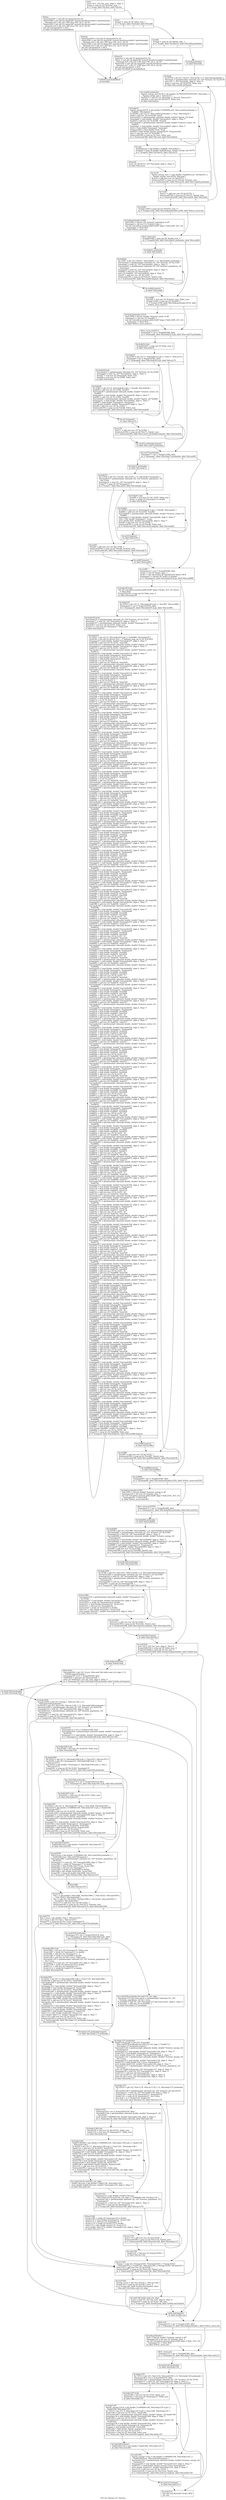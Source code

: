 digraph "CFG for 'kmeans_01' function" {
	label="CFG for 'kmeans_01' function";

	Node0x5580fa3875c0 [shape=record,label="{entry:\l  store i32 0, i32* %it_num, align 4, !tbaa !3\l  %cmp = icmp slt i32 %cluster_num, 1\l  br i1 %cmp, label %if.then, label %if.end\l|{<s0>T|<s1>F}}"];
	Node0x5580fa3875c0:s0 -> Node0x5580fa387f00;
	Node0x5580fa3875c0:s1 -> Node0x5580fa387f50;
	Node0x5580fa387f00 [shape=record,label="{if.then:                                          \l  %putchar2297 = tail call i32 @putchar(i32 10)\l  %puts2298 = tail call i32 @puts(i8* nonnull dereferenceable(1) getelementptr\l... inbounds ([25 x i8], [25 x i8]* @str.109, i32 0, i32 0))\l  %puts2299 = tail call i32 @puts(i8* nonnull dereferenceable(1) getelementptr\l... inbounds ([19 x i8], [19 x i8]* @str.154, i32 0, i32 0))\l  tail call void @exit(i32 1) #15\l  br label %UnifiedUnreachableBlock\l}"];
	Node0x5580fa387f00 -> Node0x5580fa3c8520;
	Node0x5580fa387f50 [shape=record,label="{if.end:                                           \l  %cmp3 = icmp slt i32 %dim_num, 1\l  br i1 %cmp3, label %if.then4, label %if.end8\l|{<s0>T|<s1>F}}"];
	Node0x5580fa387f50:s0 -> Node0x5580fa387fa0;
	Node0x5580fa387f50:s1 -> Node0x5580fa387ff0;
	Node0x5580fa387fa0 [shape=record,label="{if.then4:                                         \l  %putchar2294 = tail call i32 @putchar(i32 10)\l  %puts2295 = tail call i32 @puts(i8* nonnull dereferenceable(1) getelementptr\l... inbounds ([25 x i8], [25 x i8]* @str.109, i32 0, i32 0))\l  %puts2296 = tail call i32 @puts(i8* nonnull dereferenceable(1) getelementptr\l... inbounds ([15 x i8], [15 x i8]* @str.152, i32 0, i32 0))\l  tail call void @exit(i32 1) #15\l  br label %UnifiedUnreachableBlock\l}"];
	Node0x5580fa387fa0 -> Node0x5580fa3c8520;
	Node0x5580fa387ff0 [shape=record,label="{if.end8:                                          \l  %cmp9 = icmp slt i32 %point_num, 1\l  br i1 %cmp9, label %if.then10, label %for.body.preheader\l|{<s0>T|<s1>F}}"];
	Node0x5580fa387ff0:s0 -> Node0x5580fa3c6720;
	Node0x5580fa387ff0:s1 -> Node0x5580fa3c66d0;
	Node0x5580fa3c66d0 [shape=record,label="{for.body.preheader:                               \l  br label %for.body\l}"];
	Node0x5580fa3c66d0 -> Node0x5580fa3c6770;
	Node0x5580fa3c6720 [shape=record,label="{if.then10:                                        \l  %putchar = tail call i32 @putchar(i32 10)\l  %puts = tail call i32 @puts(i8* nonnull dereferenceable(1) getelementptr\l... inbounds ([25 x i8], [25 x i8]* @str.109, i32 0, i32 0))\l  %puts2293 = tail call i32 @puts(i8* nonnull dereferenceable(1) getelementptr\l... inbounds ([17 x i8], [17 x i8]* @str.150, i32 0, i32 0))\l  tail call void @exit(i32 1) #15\l  br label %UnifiedUnreachableBlock\l}"];
	Node0x5580fa3c6720 -> Node0x5580fa3c8520;
	Node0x5580fa3c6770 [shape=record,label="{for.body:                                         \l  %j.02378 = phi i32 [ %inc37, %for.inc36 ], [ 0, %for.body.preheader ]\l  %arrayidx = getelementptr inbounds i32, i32* %cluster, i32 %j.02378\l  store i32 -1, i32* %arrayidx, align 4, !tbaa !3\l  %mul = mul nsw i32 %j.02378, %dim_num\l  br label %for.cond20.preheader\l}"];
	Node0x5580fa3c6770 -> Node0x5580fa3c67c0;
	Node0x5580fa3c67c0 [shape=record,label="{for.cond20.preheader:                             \l  %point_energy_min.02376 = phi double [ 0x7FEFFFFFFFFFFFFF, %for.body ], [\l... %point_energy_min.1, %for.inc33 ]\l  %k.02373 = phi i32 [ 0, %for.body ], [ %inc34, %for.inc33 ]\l  %mul24 = mul nsw i32 %k.02373, %dim_num\l  br label %for.body22\l}"];
	Node0x5580fa3c67c0 -> Node0x5580fa3c6810;
	Node0x5580fa3c6810 [shape=record,label="{for.body22:                                       \l  %point_energy.02370 = phi double [ 0.000000e+00, %for.cond20.preheader ], [\l... %add28, %for.body22 ]\l  %i.02369 = phi i32 [ 0, %for.cond20.preheader ], [ %inc, %for.body22 ]\l  %add = add nsw i32 %i.02369, %mul\l  %arrayidx23 = getelementptr inbounds double, double* %point, i32 %add\l  %manupa0 = load double, double* %arrayidx23, align 4, !tbaa !7\l  %add25 = add nsw i32 %i.02369, %mul24\l  %arrayidx26 = getelementptr inbounds double, double* %cluster_center, i32\l... %add25\l  %manupa1 = load double, double* %arrayidx26, align 4, !tbaa !7\l  %sub = fsub double %manupa0, %manupa1\l  %square2292 = fmul double %sub, %sub\l  %add28 = fadd double %point_energy.02370, %square2292\l  %inc = add nuw nsw i32 %i.02369, 1\l  %exitcond2396 = icmp eq i32 %inc, %dim_num\l  br i1 %exitcond2396, label %for.end, label %for.body22\l|{<s0>T|<s1>F}}"];
	Node0x5580fa3c6810:s0 -> Node0x5580fa3c6860;
	Node0x5580fa3c6810:s1 -> Node0x5580fa3c6810;
	Node0x5580fa3c6860 [shape=record,label="{for.end:                                          \l  %add28.lcssa = phi double [ %add28, %for.body22 ]\l  %cmp29 = fcmp olt double %add28.lcssa, %point_energy_min.02376\l  br i1 %cmp29, label %if.then30, label %for.inc33\l|{<s0>T|<s1>F}}"];
	Node0x5580fa3c6860:s0 -> Node0x5580fa3c68b0;
	Node0x5580fa3c6860:s1 -> Node0x5580fa3c6900;
	Node0x5580fa3c68b0 [shape=record,label="{if.then30:                                        \l  store i32 %k.02373, i32* %arrayidx, align 4, !tbaa !3\l  br label %for.inc33\l}"];
	Node0x5580fa3c68b0 -> Node0x5580fa3c6900;
	Node0x5580fa3c6900 [shape=record,label="{for.inc33:                                        \l  %point_energy_min.1 = phi double [ %add28.lcssa, %if.then30 ], [\l... %point_energy_min.02376, %for.end ]\l  %inc34 = add nuw nsw i32 %k.02373, 1\l  %exitcond2397 = icmp eq i32 %inc34, %cluster_num\l  br i1 %exitcond2397, label %for.inc36, label %for.cond20.preheader\l|{<s0>T|<s1>F}}"];
	Node0x5580fa3c6900:s0 -> Node0x5580fa3c6950;
	Node0x5580fa3c6900:s1 -> Node0x5580fa3c67c0;
	Node0x5580fa3c6950 [shape=record,label="{for.inc36:                                        \l  %inc37 = add nuw nsw i32 %j.02378, 1\l  %exitcond2398 = icmp eq i32 %inc37, %point_num\l  br i1 %exitcond2398, label %for.end38, label %for.body\l|{<s0>T|<s1>F}}"];
	Node0x5580fa3c6950:s0 -> Node0x5580fa3c69a0;
	Node0x5580fa3c6950:s1 -> Node0x5580fa3c6770;
	Node0x5580fa3c69a0 [shape=record,label="{for.end38:                                        \l  %cmp4.i2304 = icmp sgt i32 %cluster_num, 0\l  br i1 %cmp4.i2304, label %for.body.preheader.i2306, label %i4vec_zeros.exit\l|{<s0>T|<s1>F}}"];
	Node0x5580fa3c69a0:s0 -> Node0x5580fa3c69f0;
	Node0x5580fa3c69a0:s1 -> Node0x5580fa3c6a40;
	Node0x5580fa3c69f0 [shape=record,label="{for.body.preheader.i2306:                         \l  %a6.i2305 = bitcast i32* %cluster_population to i8*\l  %manupa2 = shl nuw i32 %cluster_num, 2\l  tail call void @llvm.memset.p0i8.i32(i8* align 4 %a6.i2305, i8 0, i32\l... %manupa2, i1 false) #16\l  br label %i4vec_zeros.exit\l}"];
	Node0x5580fa3c69f0 -> Node0x5580fa3c6a40;
	Node0x5580fa3c6a40 [shape=record,label="{i4vec_zeros.exit:                                 \l  %cmp402366 = icmp sgt i32 %point_num, 0\l  br i1 %cmp402366, label %for.body41.preheader, label %for.end48\l|{<s0>T|<s1>F}}"];
	Node0x5580fa3c6a40:s0 -> Node0x5580fa3c6a90;
	Node0x5580fa3c6a40:s1 -> Node0x5580fa3c6b80;
	Node0x5580fa3c6a90 [shape=record,label="{for.body41.preheader:                             \l  br label %for.body41\l}"];
	Node0x5580fa3c6a90 -> Node0x5580fa3c6ae0;
	Node0x5580fa3c6ae0 [shape=record,label="{for.body41:                                       \l  %j.12367 = phi i32 [ %inc47, %for.body41 ], [ 0, %for.body41.preheader ]\l  %arrayidx42 = getelementptr inbounds i32, i32* %cluster, i32 %j.12367\l  %manupa3 = load i32, i32* %arrayidx42, align 4, !tbaa !3\l  %arrayidx43 = getelementptr inbounds i32, i32* %cluster_population, i32\l... %manupa3\l  %manupa4 = load i32, i32* %arrayidx43, align 4, !tbaa !3\l  %add44 = add nsw i32 %manupa4, 1\l  store i32 %add44, i32* %arrayidx43, align 4, !tbaa !3\l  %inc47 = add nuw nsw i32 %j.12367, 1\l  %exitcond2395 = icmp eq i32 %inc47, %point_num\l  br i1 %exitcond2395, label %for.end48.loopexit, label %for.body41\l|{<s0>T|<s1>F}}"];
	Node0x5580fa3c6ae0:s0 -> Node0x5580fa3c6b30;
	Node0x5580fa3c6ae0:s1 -> Node0x5580fa3c6ae0;
	Node0x5580fa3c6b30 [shape=record,label="{for.end48.loopexit:                               \l  br label %for.end48\l}"];
	Node0x5580fa3c6b30 -> Node0x5580fa3c6b80;
	Node0x5580fa3c6b80 [shape=record,label="{for.end48:                                        \l  %mul49 = mul nsw i32 %cluster_num, %dim_num\l  %cmp4.i2308 = icmp sgt i32 %mul49, 0\l  br i1 %cmp4.i2308, label %for.body.preheader.i2310, label\l... %r8vec_zeros.exit2311\l|{<s0>T|<s1>F}}"];
	Node0x5580fa3c6b80:s0 -> Node0x5580fa3c6bd0;
	Node0x5580fa3c6b80:s1 -> Node0x5580fa3c6c20;
	Node0x5580fa3c6bd0 [shape=record,label="{for.body.preheader.i2310:                         \l  %a6.i2309 = bitcast double* %cluster_center to i8*\l  %manupa5 = shl nuw i32 %mul49, 3\l  tail call void @llvm.memset.p0i8.i32(i8* align 4 %a6.i2309, i8 0, i32\l... %manupa5, i1 false) #16\l  br label %r8vec_zeros.exit2311\l}"];
	Node0x5580fa3c6bd0 -> Node0x5580fa3c6c20;
	Node0x5580fa3c6c20 [shape=record,label="{r8vec_zeros.exit2311:                             \l  %manupa6 = xor i1 %cmp402366, false\l  br i1 %manupa6, label %for.body52.lr.ph, label %for.cond73.preheader\l|{<s0>T|<s1>F}}"];
	Node0x5580fa3c6c20:s0 -> Node0x5580fa3c6c70;
	Node0x5580fa3c6c20:s1 -> Node0x5580fa3c6d10;
	Node0x5580fa3c6c70 [shape=record,label="{for.body52.lr.ph:                                 \l  %cmp552361 = icmp sgt i32 %dim_num, 0\l  br label %for.body52\l}"];
	Node0x5580fa3c6c70 -> Node0x5580fa3c6db0;
	Node0x5580fa3c6cc0 [shape=record,label="{for.cond73.preheader.loopexit:                    \l  br label %for.cond73.preheader\l}"];
	Node0x5580fa3c6cc0 -> Node0x5580fa3c6d10;
	Node0x5580fa3c6d10 [shape=record,label="{for.cond73.preheader:                             \l  %manupa7 = xor i1 %cmp4.i2304, false\l  br i1 %manupa7, label %for.body75.preheader, label %for.end95\l|{<s0>T|<s1>F}}"];
	Node0x5580fa3c6d10:s0 -> Node0x5580fa3c6d60;
	Node0x5580fa3c6d10:s1 -> Node0x5580fa3c7120;
	Node0x5580fa3c6d60 [shape=record,label="{for.body75.preheader:                             \l  br label %for.body75\l}"];
	Node0x5580fa3c6d60 -> Node0x5580fa3c6f40;
	Node0x5580fa3c6db0 [shape=record,label="{for.body52:                                       \l  %j.22364 = phi i32 [ 0, %for.body52.lr.ph ], [ %inc71, %for.inc70 ]\l  %manupa8 = xor i1 %cmp552361, false\l  br i1 %manupa8, label %for.body56.lr.ph, label %for.inc70\l|{<s0>T|<s1>F}}"];
	Node0x5580fa3c6db0:s0 -> Node0x5580fa3c6e00;
	Node0x5580fa3c6db0:s1 -> Node0x5580fa3c6ef0;
	Node0x5580fa3c6e00 [shape=record,label="{for.body56.lr.ph:                                 \l  %arrayidx53 = getelementptr inbounds i32, i32* %cluster, i32 %j.22364\l  %manupa9 = load i32, i32* %arrayidx53, align 4, !tbaa !3\l  %mul57 = mul nsw i32 %manupa9, %dim_num\l  %mul60 = mul nsw i32 %j.22364, %dim_num\l  br label %for.body56\l}"];
	Node0x5580fa3c6e00 -> Node0x5580fa3c6e50;
	Node0x5580fa3c6e50 [shape=record,label="{for.body56:                                       \l  %i.12362 = phi i32 [ 0, %for.body56.lr.ph ], [ %inc68, %for.body56 ]\l  %add58 = add nsw i32 %i.12362, %mul57\l  %arrayidx59 = getelementptr inbounds double, double* %cluster_center, i32\l... %add58\l  %manupa10 = load double, double* %arrayidx59, align 4, !tbaa !7\l  %add61 = add nsw i32 %i.12362, %mul60\l  %arrayidx62 = getelementptr inbounds double, double* %point, i32 %add61\l  %manupa11 = load double, double* %arrayidx62, align 4, !tbaa !7\l  %add63 = fadd double %manupa10, %manupa11\l  store double %add63, double* %arrayidx59, align 4, !tbaa !7\l  %inc68 = add nuw nsw i32 %i.12362, 1\l  %exitcond2393 = icmp eq i32 %inc68, %dim_num\l  br i1 %exitcond2393, label %for.inc70.loopexit, label %for.body56\l|{<s0>T|<s1>F}}"];
	Node0x5580fa3c6e50:s0 -> Node0x5580fa3c6ea0;
	Node0x5580fa3c6e50:s1 -> Node0x5580fa3c6e50;
	Node0x5580fa3c6ea0 [shape=record,label="{for.inc70.loopexit:                               \l  br label %for.inc70\l}"];
	Node0x5580fa3c6ea0 -> Node0x5580fa3c6ef0;
	Node0x5580fa3c6ef0 [shape=record,label="{for.inc70:                                        \l  %inc71 = add nuw nsw i32 %j.22364, 1\l  %exitcond2394 = icmp eq i32 %inc71, %point_num\l  br i1 %exitcond2394, label %for.cond73.preheader.loopexit, label %for.body52\l|{<s0>T|<s1>F}}"];
	Node0x5580fa3c6ef0:s0 -> Node0x5580fa3c6cc0;
	Node0x5580fa3c6ef0:s1 -> Node0x5580fa3c6db0;
	Node0x5580fa3c6f40 [shape=record,label="{for.body75:                                       \l  %k.12358 = phi i32 [ %inc94, %for.inc93 ], [ 0, %for.body75.preheader ]\l  %arrayidx76 = getelementptr inbounds i32, i32* %cluster_population, i32\l... %k.12358\l  %manupa12 = load i32, i32* %arrayidx76, align 4, !tbaa !3\l  %cmp77 = icmp slt i32 %manupa12, 1\l  br i1 %cmp77, label %for.inc93, label %for.body81.lr.ph\l|{<s0>T|<s1>F}}"];
	Node0x5580fa3c6f40:s0 -> Node0x5580fa3c7080;
	Node0x5580fa3c6f40:s1 -> Node0x5580fa3c6f90;
	Node0x5580fa3c6f90 [shape=record,label="{for.body81.lr.ph:                                 \l  %mul82 = mul nsw i32 %k.12358, %dim_num\l  %conv = sitofp i32 %manupa12 to double\l  br label %for.body81\l}"];
	Node0x5580fa3c6f90 -> Node0x5580fa3c6fe0;
	Node0x5580fa3c6fe0 [shape=record,label="{for.body81:                                       \l  %i.22356 = phi i32 [ 0, %for.body81.lr.ph ], [ %inc90, %for.body81 ]\l  %add83 = add nsw i32 %i.22356, %mul82\l  %arrayidx84 = getelementptr inbounds double, double* %cluster_center, i32\l... %add83\l  %manupa13 = load double, double* %arrayidx84, align 4, !tbaa !7\l  %div = fdiv double %manupa13, %conv\l  store double %div, double* %arrayidx84, align 4, !tbaa !7\l  %inc90 = add nuw nsw i32 %i.22356, 1\l  %exitcond2391 = icmp eq i32 %inc90, %dim_num\l  br i1 %exitcond2391, label %for.inc93.loopexit, label %for.body81\l|{<s0>T|<s1>F}}"];
	Node0x5580fa3c6fe0:s0 -> Node0x5580fa3c7030;
	Node0x5580fa3c6fe0:s1 -> Node0x5580fa3c6fe0;
	Node0x5580fa3c7030 [shape=record,label="{for.inc93.loopexit:                               \l  br label %for.inc93\l}"];
	Node0x5580fa3c7030 -> Node0x5580fa3c7080;
	Node0x5580fa3c7080 [shape=record,label="{for.inc93:                                        \l  %inc94 = add nuw nsw i32 %k.12358, 1\l  %exitcond2392 = icmp eq i32 %inc94, %cluster_num\l  br i1 %exitcond2392, label %for.end95.loopexit, label %for.body75\l|{<s0>T|<s1>F}}"];
	Node0x5580fa3c7080:s0 -> Node0x5580fa3c70d0;
	Node0x5580fa3c7080:s1 -> Node0x5580fa3c6f40;
	Node0x5580fa3c70d0 [shape=record,label="{for.end95.loopexit:                               \l  br label %for.end95\l}"];
	Node0x5580fa3c70d0 -> Node0x5580fa3c7120;
	Node0x5580fa3c7120 [shape=record,label="{for.end95:                                        \l  %manupa14 = xor i1 %cmp402366, false\l  %mul.i = shl i32 %point_num, 3\l  %call.i = tail call noalias i8* @malloc(i32 %mul.i) #16\l  %manupa15 = bitcast i8* %call.i to double*\l  br i1 %manupa14, label %for.body100.lr.ph, label %for.end988\l|{<s0>T|<s1>F}}"];
	Node0x5580fa3c7120:s0 -> Node0x5580fa3c7170;
	Node0x5580fa3c7120:s1 -> Node0x5580fa3c73a0;
	Node0x5580fa3c7170 [shape=record,label="{for.body100.lr.ph:                                \l  tail call void @llvm.memset.p0i8.i32(i8* align 4 %call.i, i8 0, i32 %mul.i,\l... i1 false) #16\l  %cmp1032350 = icmp sgt i32 %dim_num, 0\l  br label %for.body100\l}"];
	Node0x5580fa3c7170 -> Node0x5580fa3c71c0;
	Node0x5580fa3c71c0 [shape=record,label="{for.body100:                                      \l  %j.32353 = phi i32 [ 0, %for.body100.lr.ph ], [ %inc987, %for.inc986 ]\l  %manupa16 = xor i1 %cmp1032350, false\l  br i1 %manupa16, label %for.body105.lr.ph, label %for.inc986\l|{<s0>T|<s1>F}}"];
	Node0x5580fa3c71c0:s0 -> Node0x5580fa3c7210;
	Node0x5580fa3c71c0:s1 -> Node0x5580fa3c7300;
	Node0x5580fa3c7210 [shape=record,label="{for.body105.lr.ph:                                \l  %arrayidx101 = getelementptr inbounds i32, i32* %cluster, i32 %j.32353\l  %manupa17 = load i32, i32* %arrayidx101, align 4, !tbaa !3\l  %arrayidx107 = getelementptr inbounds double, double* %manupa15, i32 %j.32353\l  %mul108 = mul nsw i32 %j.32353, %dim_num\l  %mul111 = mul nsw i32 %manupa17, %dim_num\l  br label %for.body105\l}"];
	Node0x5580fa3c7210 -> Node0x5580fa3c7260;
	Node0x5580fa3c7260 [shape=record,label="{for.body105:                                      \l  %i.32351 = phi i32 [ 0, %for.body105.lr.ph ], [ %add984, %for.body105 ]\l  %call106 = tail call i32 bitcast (i32 (...)* @please_map_me to i32 ()*)() #16\l  %manupa18 = load double, double* %arrayidx107, align 4, !tbaa !7\l  %add109 = add nsw i32 %i.32351, %mul108\l  %arrayidx110 = getelementptr inbounds double, double* %point, i32 %add109\l  %manupa19 = load double, double* %arrayidx110, align 4, !tbaa !7\l  %add112 = add nsw i32 %i.32351, %mul111\l  %arrayidx113 = getelementptr inbounds double, double* %cluster_center, i32\l... %add112\l  %manupa20 = load double, double* %arrayidx113, align 4, !tbaa !7\l  %sub114 = fsub double %manupa19, %manupa20\l  %mul122 = fmul double %sub114, %sub114\l  %add123 = fadd double %manupa18, %mul122\l  %add126 = or i32 %i.32351, 1\l  %add128 = add nsw i32 %add126, %mul108\l  %arrayidx129 = getelementptr inbounds double, double* %point, i32 %add128\l  %manupa21 = load double, double* %arrayidx129, align 4, !tbaa !7\l  %add132 = add nsw i32 %add126, %mul111\l  %arrayidx133 = getelementptr inbounds double, double* %cluster_center, i32\l... %add132\l  %manupa22 = load double, double* %arrayidx133, align 4, !tbaa !7\l  %sub134 = fsub double %manupa21, %manupa22\l  %mul144 = fmul double %sub134, %sub134\l  %add145 = fadd double %add123, %mul144\l  %add148 = or i32 %i.32351, 2\l  %add150 = add nsw i32 %add148, %mul108\l  %arrayidx151 = getelementptr inbounds double, double* %point, i32 %add150\l  %manupa23 = load double, double* %arrayidx151, align 4, !tbaa !7\l  %add154 = add nsw i32 %add148, %mul111\l  %arrayidx155 = getelementptr inbounds double, double* %cluster_center, i32\l... %add154\l  %manupa24 = load double, double* %arrayidx155, align 4, !tbaa !7\l  %sub156 = fsub double %manupa23, %manupa24\l  %mul166 = fmul double %sub156, %sub156\l  %add167 = fadd double %add145, %mul166\l  %add170 = or i32 %i.32351, 3\l  %add172 = add nsw i32 %add170, %mul108\l  %arrayidx173 = getelementptr inbounds double, double* %point, i32 %add172\l  %manupa25 = load double, double* %arrayidx173, align 4, !tbaa !7\l  %add176 = add nsw i32 %add170, %mul111\l  %arrayidx177 = getelementptr inbounds double, double* %cluster_center, i32\l... %add176\l  %manupa26 = load double, double* %arrayidx177, align 4, !tbaa !7\l  %sub178 = fsub double %manupa25, %manupa26\l  %mul188 = fmul double %sub178, %sub178\l  %add189 = fadd double %add167, %mul188\l  %add192 = or i32 %i.32351, 4\l  %add194 = add nsw i32 %add192, %mul108\l  %arrayidx195 = getelementptr inbounds double, double* %point, i32 %add194\l  %manupa27 = load double, double* %arrayidx195, align 4, !tbaa !7\l  %add198 = add nsw i32 %add192, %mul111\l  %arrayidx199 = getelementptr inbounds double, double* %cluster_center, i32\l... %add198\l  %manupa28 = load double, double* %arrayidx199, align 4, !tbaa !7\l  %sub200 = fsub double %manupa27, %manupa28\l  %mul210 = fmul double %sub200, %sub200\l  %add211 = fadd double %add189, %mul210\l  %add214 = or i32 %i.32351, 5\l  %add216 = add nsw i32 %add214, %mul108\l  %arrayidx217 = getelementptr inbounds double, double* %point, i32 %add216\l  %manupa29 = load double, double* %arrayidx217, align 4, !tbaa !7\l  %add220 = add nsw i32 %add214, %mul111\l  %arrayidx221 = getelementptr inbounds double, double* %cluster_center, i32\l... %add220\l  %manupa30 = load double, double* %arrayidx221, align 4, !tbaa !7\l  %sub222 = fsub double %manupa29, %manupa30\l  %mul232 = fmul double %sub222, %sub222\l  %add233 = fadd double %add211, %mul232\l  %add236 = or i32 %i.32351, 6\l  %add238 = add nsw i32 %add236, %mul108\l  %arrayidx239 = getelementptr inbounds double, double* %point, i32 %add238\l  %manupa31 = load double, double* %arrayidx239, align 4, !tbaa !7\l  %add242 = add nsw i32 %add236, %mul111\l  %arrayidx243 = getelementptr inbounds double, double* %cluster_center, i32\l... %add242\l  %manupa32 = load double, double* %arrayidx243, align 4, !tbaa !7\l  %sub244 = fsub double %manupa31, %manupa32\l  %mul254 = fmul double %sub244, %sub244\l  %add255 = fadd double %add233, %mul254\l  %add258 = or i32 %i.32351, 7\l  %add260 = add nsw i32 %add258, %mul108\l  %arrayidx261 = getelementptr inbounds double, double* %point, i32 %add260\l  %manupa33 = load double, double* %arrayidx261, align 4, !tbaa !7\l  %add264 = add nsw i32 %add258, %mul111\l  %arrayidx265 = getelementptr inbounds double, double* %cluster_center, i32\l... %add264\l  %manupa34 = load double, double* %arrayidx265, align 4, !tbaa !7\l  %sub266 = fsub double %manupa33, %manupa34\l  %mul276 = fmul double %sub266, %sub266\l  %add277 = fadd double %add255, %mul276\l  %add280 = add nuw nsw i32 %i.32351, 8\l  %add282 = add nsw i32 %add280, %mul108\l  %arrayidx283 = getelementptr inbounds double, double* %point, i32 %add282\l  %manupa35 = load double, double* %arrayidx283, align 4, !tbaa !7\l  %add286 = add nsw i32 %add280, %mul111\l  %arrayidx287 = getelementptr inbounds double, double* %cluster_center, i32\l... %add286\l  %manupa36 = load double, double* %arrayidx287, align 4, !tbaa !7\l  %sub288 = fsub double %manupa35, %manupa36\l  %mul298 = fmul double %sub288, %sub288\l  %add299 = fadd double %add277, %mul298\l  %add302 = add nuw nsw i32 %i.32351, 9\l  %add304 = add nsw i32 %add302, %mul108\l  %arrayidx305 = getelementptr inbounds double, double* %point, i32 %add304\l  %manupa37 = load double, double* %arrayidx305, align 4, !tbaa !7\l  %add308 = add nsw i32 %add302, %mul111\l  %arrayidx309 = getelementptr inbounds double, double* %cluster_center, i32\l... %add308\l  %manupa38 = load double, double* %arrayidx309, align 4, !tbaa !7\l  %sub310 = fsub double %manupa37, %manupa38\l  %mul320 = fmul double %sub310, %sub310\l  %add321 = fadd double %add299, %mul320\l  %add324 = add nuw nsw i32 %i.32351, 10\l  %add326 = add nsw i32 %add324, %mul108\l  %arrayidx327 = getelementptr inbounds double, double* %point, i32 %add326\l  %manupa39 = load double, double* %arrayidx327, align 4, !tbaa !7\l  %add330 = add nsw i32 %add324, %mul111\l  %arrayidx331 = getelementptr inbounds double, double* %cluster_center, i32\l... %add330\l  %manupa40 = load double, double* %arrayidx331, align 4, !tbaa !7\l  %sub332 = fsub double %manupa39, %manupa40\l  %mul342 = fmul double %sub332, %sub332\l  %add343 = fadd double %add321, %mul342\l  %add346 = add nuw nsw i32 %i.32351, 11\l  %add348 = add nsw i32 %add346, %mul108\l  %arrayidx349 = getelementptr inbounds double, double* %point, i32 %add348\l  %manupa41 = load double, double* %arrayidx349, align 4, !tbaa !7\l  %add352 = add nsw i32 %add346, %mul111\l  %arrayidx353 = getelementptr inbounds double, double* %cluster_center, i32\l... %add352\l  %manupa42 = load double, double* %arrayidx353, align 4, !tbaa !7\l  %sub354 = fsub double %manupa41, %manupa42\l  %mul364 = fmul double %sub354, %sub354\l  %add365 = fadd double %add343, %mul364\l  %add368 = add nuw nsw i32 %i.32351, 12\l  %add370 = add nsw i32 %add368, %mul108\l  %arrayidx371 = getelementptr inbounds double, double* %point, i32 %add370\l  %manupa43 = load double, double* %arrayidx371, align 4, !tbaa !7\l  %add374 = add nsw i32 %add368, %mul111\l  %arrayidx375 = getelementptr inbounds double, double* %cluster_center, i32\l... %add374\l  %manupa44 = load double, double* %arrayidx375, align 4, !tbaa !7\l  %sub376 = fsub double %manupa43, %manupa44\l  %mul386 = fmul double %sub376, %sub376\l  %add387 = fadd double %add365, %mul386\l  %add390 = add nuw nsw i32 %i.32351, 13\l  %add392 = add nsw i32 %add390, %mul108\l  %arrayidx393 = getelementptr inbounds double, double* %point, i32 %add392\l  %manupa45 = load double, double* %arrayidx393, align 4, !tbaa !7\l  %add396 = add nsw i32 %add390, %mul111\l  %arrayidx397 = getelementptr inbounds double, double* %cluster_center, i32\l... %add396\l  %manupa46 = load double, double* %arrayidx397, align 4, !tbaa !7\l  %sub398 = fsub double %manupa45, %manupa46\l  %mul408 = fmul double %sub398, %sub398\l  %add409 = fadd double %add387, %mul408\l  %add412 = add nuw nsw i32 %i.32351, 14\l  %add414 = add nsw i32 %add412, %mul108\l  %arrayidx415 = getelementptr inbounds double, double* %point, i32 %add414\l  %manupa47 = load double, double* %arrayidx415, align 4, !tbaa !7\l  %add418 = add nsw i32 %add412, %mul111\l  %arrayidx419 = getelementptr inbounds double, double* %cluster_center, i32\l... %add418\l  %manupa48 = load double, double* %arrayidx419, align 4, !tbaa !7\l  %sub420 = fsub double %manupa47, %manupa48\l  %mul430 = fmul double %sub420, %sub420\l  %add431 = fadd double %add409, %mul430\l  %add434 = add nuw nsw i32 %i.32351, 15\l  %add436 = add nsw i32 %add434, %mul108\l  %arrayidx437 = getelementptr inbounds double, double* %point, i32 %add436\l  %manupa49 = load double, double* %arrayidx437, align 4, !tbaa !7\l  %add440 = add nsw i32 %add434, %mul111\l  %arrayidx441 = getelementptr inbounds double, double* %cluster_center, i32\l... %add440\l  %manupa50 = load double, double* %arrayidx441, align 4, !tbaa !7\l  %sub442 = fsub double %manupa49, %manupa50\l  %mul452 = fmul double %sub442, %sub442\l  %add453 = fadd double %add431, %mul452\l  %add456 = add nuw nsw i32 %i.32351, 16\l  %add458 = add nsw i32 %add456, %mul108\l  %arrayidx459 = getelementptr inbounds double, double* %point, i32 %add458\l  %manupa51 = load double, double* %arrayidx459, align 4, !tbaa !7\l  %add462 = add nsw i32 %add456, %mul111\l  %arrayidx463 = getelementptr inbounds double, double* %cluster_center, i32\l... %add462\l  %manupa52 = load double, double* %arrayidx463, align 4, !tbaa !7\l  %sub464 = fsub double %manupa51, %manupa52\l  %mul474 = fmul double %sub464, %sub464\l  %add475 = fadd double %add453, %mul474\l  %add478 = add nuw nsw i32 %i.32351, 17\l  %add480 = add nsw i32 %add478, %mul108\l  %arrayidx481 = getelementptr inbounds double, double* %point, i32 %add480\l  %manupa53 = load double, double* %arrayidx481, align 4, !tbaa !7\l  %add484 = add nsw i32 %add478, %mul111\l  %arrayidx485 = getelementptr inbounds double, double* %cluster_center, i32\l... %add484\l  %manupa54 = load double, double* %arrayidx485, align 4, !tbaa !7\l  %sub486 = fsub double %manupa53, %manupa54\l  %mul496 = fmul double %sub486, %sub486\l  %add497 = fadd double %add475, %mul496\l  %add500 = add nuw nsw i32 %i.32351, 18\l  %add502 = add nsw i32 %add500, %mul108\l  %arrayidx503 = getelementptr inbounds double, double* %point, i32 %add502\l  %manupa55 = load double, double* %arrayidx503, align 4, !tbaa !7\l  %add506 = add nsw i32 %add500, %mul111\l  %arrayidx507 = getelementptr inbounds double, double* %cluster_center, i32\l... %add506\l  %manupa56 = load double, double* %arrayidx507, align 4, !tbaa !7\l  %sub508 = fsub double %manupa55, %manupa56\l  %mul518 = fmul double %sub508, %sub508\l  %add519 = fadd double %add497, %mul518\l  %add522 = add nuw nsw i32 %i.32351, 19\l  %add524 = add nsw i32 %add522, %mul108\l  %arrayidx525 = getelementptr inbounds double, double* %point, i32 %add524\l  %manupa57 = load double, double* %arrayidx525, align 4, !tbaa !7\l  %add528 = add nsw i32 %add522, %mul111\l  %arrayidx529 = getelementptr inbounds double, double* %cluster_center, i32\l... %add528\l  %manupa58 = load double, double* %arrayidx529, align 4, !tbaa !7\l  %sub530 = fsub double %manupa57, %manupa58\l  %mul540 = fmul double %sub530, %sub530\l  %add541 = fadd double %add519, %mul540\l  %add544 = add nuw nsw i32 %i.32351, 20\l  %add546 = add nsw i32 %add544, %mul108\l  %arrayidx547 = getelementptr inbounds double, double* %point, i32 %add546\l  %manupa59 = load double, double* %arrayidx547, align 4, !tbaa !7\l  %add550 = add nsw i32 %add544, %mul111\l  %arrayidx551 = getelementptr inbounds double, double* %cluster_center, i32\l... %add550\l  %manupa60 = load double, double* %arrayidx551, align 4, !tbaa !7\l  %sub552 = fsub double %manupa59, %manupa60\l  %mul562 = fmul double %sub552, %sub552\l  %add563 = fadd double %add541, %mul562\l  %add566 = add nuw nsw i32 %i.32351, 21\l  %add568 = add nsw i32 %add566, %mul108\l  %arrayidx569 = getelementptr inbounds double, double* %point, i32 %add568\l  %manupa61 = load double, double* %arrayidx569, align 4, !tbaa !7\l  %add572 = add nsw i32 %add566, %mul111\l  %arrayidx573 = getelementptr inbounds double, double* %cluster_center, i32\l... %add572\l  %manupa62 = load double, double* %arrayidx573, align 4, !tbaa !7\l  %sub574 = fsub double %manupa61, %manupa62\l  %mul584 = fmul double %sub574, %sub574\l  %add585 = fadd double %add563, %mul584\l  %add588 = add nuw nsw i32 %i.32351, 22\l  %add590 = add nsw i32 %add588, %mul108\l  %arrayidx591 = getelementptr inbounds double, double* %point, i32 %add590\l  %manupa63 = load double, double* %arrayidx591, align 4, !tbaa !7\l  %add594 = add nsw i32 %add588, %mul111\l  %arrayidx595 = getelementptr inbounds double, double* %cluster_center, i32\l... %add594\l  %manupa64 = load double, double* %arrayidx595, align 4, !tbaa !7\l  %sub596 = fsub double %manupa63, %manupa64\l  %mul606 = fmul double %sub596, %sub596\l  %add607 = fadd double %add585, %mul606\l  %add610 = add nuw nsw i32 %i.32351, 23\l  %add612 = add nsw i32 %add610, %mul108\l  %arrayidx613 = getelementptr inbounds double, double* %point, i32 %add612\l  %manupa65 = load double, double* %arrayidx613, align 4, !tbaa !7\l  %add616 = add nsw i32 %add610, %mul111\l  %arrayidx617 = getelementptr inbounds double, double* %cluster_center, i32\l... %add616\l  %manupa66 = load double, double* %arrayidx617, align 4, !tbaa !7\l  %sub618 = fsub double %manupa65, %manupa66\l  %mul628 = fmul double %sub618, %sub618\l  %add629 = fadd double %add607, %mul628\l  %add632 = add nuw nsw i32 %i.32351, 24\l  %add634 = add nsw i32 %add632, %mul108\l  %arrayidx635 = getelementptr inbounds double, double* %point, i32 %add634\l  %manupa67 = load double, double* %arrayidx635, align 4, !tbaa !7\l  %add638 = add nsw i32 %add632, %mul111\l  %arrayidx639 = getelementptr inbounds double, double* %cluster_center, i32\l... %add638\l  %manupa68 = load double, double* %arrayidx639, align 4, !tbaa !7\l  %sub640 = fsub double %manupa67, %manupa68\l  %mul650 = fmul double %sub640, %sub640\l  %add651 = fadd double %add629, %mul650\l  %add654 = add nuw nsw i32 %i.32351, 25\l  %add656 = add nsw i32 %add654, %mul108\l  %arrayidx657 = getelementptr inbounds double, double* %point, i32 %add656\l  %manupa69 = load double, double* %arrayidx657, align 4, !tbaa !7\l  %add660 = add nsw i32 %add654, %mul111\l  %arrayidx661 = getelementptr inbounds double, double* %cluster_center, i32\l... %add660\l  %manupa70 = load double, double* %arrayidx661, align 4, !tbaa !7\l  %sub662 = fsub double %manupa69, %manupa70\l  %mul672 = fmul double %sub662, %sub662\l  %add673 = fadd double %add651, %mul672\l  %add676 = add nuw nsw i32 %i.32351, 26\l  %add678 = add nsw i32 %add676, %mul108\l  %arrayidx679 = getelementptr inbounds double, double* %point, i32 %add678\l  %manupa71 = load double, double* %arrayidx679, align 4, !tbaa !7\l  %add682 = add nsw i32 %add676, %mul111\l  %arrayidx683 = getelementptr inbounds double, double* %cluster_center, i32\l... %add682\l  %manupa72 = load double, double* %arrayidx683, align 4, !tbaa !7\l  %sub684 = fsub double %manupa71, %manupa72\l  %mul694 = fmul double %sub684, %sub684\l  %add695 = fadd double %add673, %mul694\l  %add698 = add nuw nsw i32 %i.32351, 27\l  %add700 = add nsw i32 %add698, %mul108\l  %arrayidx701 = getelementptr inbounds double, double* %point, i32 %add700\l  %manupa73 = load double, double* %arrayidx701, align 4, !tbaa !7\l  %add704 = add nsw i32 %add698, %mul111\l  %arrayidx705 = getelementptr inbounds double, double* %cluster_center, i32\l... %add704\l  %manupa74 = load double, double* %arrayidx705, align 4, !tbaa !7\l  %sub706 = fsub double %manupa73, %manupa74\l  %mul716 = fmul double %sub706, %sub706\l  %add717 = fadd double %add695, %mul716\l  %add720 = add nuw nsw i32 %i.32351, 28\l  %add722 = add nsw i32 %add720, %mul108\l  %arrayidx723 = getelementptr inbounds double, double* %point, i32 %add722\l  %manupa75 = load double, double* %arrayidx723, align 4, !tbaa !7\l  %add726 = add nsw i32 %add720, %mul111\l  %arrayidx727 = getelementptr inbounds double, double* %cluster_center, i32\l... %add726\l  %manupa76 = load double, double* %arrayidx727, align 4, !tbaa !7\l  %sub728 = fsub double %manupa75, %manupa76\l  %mul738 = fmul double %sub728, %sub728\l  %add739 = fadd double %add717, %mul738\l  %add742 = add nuw nsw i32 %i.32351, 29\l  %add744 = add nsw i32 %add742, %mul108\l  %arrayidx745 = getelementptr inbounds double, double* %point, i32 %add744\l  %manupa77 = load double, double* %arrayidx745, align 4, !tbaa !7\l  %add748 = add nsw i32 %add742, %mul111\l  %arrayidx749 = getelementptr inbounds double, double* %cluster_center, i32\l... %add748\l  %manupa78 = load double, double* %arrayidx749, align 4, !tbaa !7\l  %sub750 = fsub double %manupa77, %manupa78\l  %mul760 = fmul double %sub750, %sub750\l  %add761 = fadd double %add739, %mul760\l  %add764 = add nuw nsw i32 %i.32351, 30\l  %add766 = add nsw i32 %add764, %mul108\l  %arrayidx767 = getelementptr inbounds double, double* %point, i32 %add766\l  %manupa79 = load double, double* %arrayidx767, align 4, !tbaa !7\l  %add770 = add nsw i32 %add764, %mul111\l  %arrayidx771 = getelementptr inbounds double, double* %cluster_center, i32\l... %add770\l  %manupa80 = load double, double* %arrayidx771, align 4, !tbaa !7\l  %sub772 = fsub double %manupa79, %manupa80\l  %mul782 = fmul double %sub772, %sub772\l  %add783 = fadd double %add761, %mul782\l  %add786 = add nuw nsw i32 %i.32351, 31\l  %add788 = add nsw i32 %add786, %mul108\l  %arrayidx789 = getelementptr inbounds double, double* %point, i32 %add788\l  %manupa81 = load double, double* %arrayidx789, align 4, !tbaa !7\l  %add792 = add nsw i32 %add786, %mul111\l  %arrayidx793 = getelementptr inbounds double, double* %cluster_center, i32\l... %add792\l  %manupa82 = load double, double* %arrayidx793, align 4, !tbaa !7\l  %sub794 = fsub double %manupa81, %manupa82\l  %mul804 = fmul double %sub794, %sub794\l  %add805 = fadd double %add783, %mul804\l  %add808 = add nuw nsw i32 %i.32351, 32\l  %add810 = add nsw i32 %add808, %mul108\l  %arrayidx811 = getelementptr inbounds double, double* %point, i32 %add810\l  %manupa83 = load double, double* %arrayidx811, align 4, !tbaa !7\l  %add814 = add nsw i32 %add808, %mul111\l  %arrayidx815 = getelementptr inbounds double, double* %cluster_center, i32\l... %add814\l  %manupa84 = load double, double* %arrayidx815, align 4, !tbaa !7\l  %sub816 = fsub double %manupa83, %manupa84\l  %mul826 = fmul double %sub816, %sub816\l  %add827 = fadd double %add805, %mul826\l  %add830 = add nuw nsw i32 %i.32351, 33\l  %add832 = add nsw i32 %add830, %mul108\l  %arrayidx833 = getelementptr inbounds double, double* %point, i32 %add832\l  %manupa85 = load double, double* %arrayidx833, align 4, !tbaa !7\l  %add836 = add nsw i32 %add830, %mul111\l  %arrayidx837 = getelementptr inbounds double, double* %cluster_center, i32\l... %add836\l  %manupa86 = load double, double* %arrayidx837, align 4, !tbaa !7\l  %sub838 = fsub double %manupa85, %manupa86\l  %mul848 = fmul double %sub838, %sub838\l  %add849 = fadd double %add827, %mul848\l  %add852 = add nuw nsw i32 %i.32351, 34\l  %add854 = add nsw i32 %add852, %mul108\l  %arrayidx855 = getelementptr inbounds double, double* %point, i32 %add854\l  %manupa87 = load double, double* %arrayidx855, align 4, !tbaa !7\l  %add858 = add nsw i32 %add852, %mul111\l  %arrayidx859 = getelementptr inbounds double, double* %cluster_center, i32\l... %add858\l  %manupa88 = load double, double* %arrayidx859, align 4, !tbaa !7\l  %sub860 = fsub double %manupa87, %manupa88\l  %mul870 = fmul double %sub860, %sub860\l  %add871 = fadd double %add849, %mul870\l  %add874 = add nuw nsw i32 %i.32351, 35\l  %add876 = add nsw i32 %add874, %mul108\l  %arrayidx877 = getelementptr inbounds double, double* %point, i32 %add876\l  %manupa89 = load double, double* %arrayidx877, align 4, !tbaa !7\l  %add880 = add nsw i32 %add874, %mul111\l  %arrayidx881 = getelementptr inbounds double, double* %cluster_center, i32\l... %add880\l  %manupa90 = load double, double* %arrayidx881, align 4, !tbaa !7\l  %sub882 = fsub double %manupa89, %manupa90\l  %mul892 = fmul double %sub882, %sub882\l  %add893 = fadd double %add871, %mul892\l  %add896 = add nuw nsw i32 %i.32351, 36\l  %add898 = add nsw i32 %add896, %mul108\l  %arrayidx899 = getelementptr inbounds double, double* %point, i32 %add898\l  %manupa91 = load double, double* %arrayidx899, align 4, !tbaa !7\l  %add902 = add nsw i32 %add896, %mul111\l  %arrayidx903 = getelementptr inbounds double, double* %cluster_center, i32\l... %add902\l  %manupa92 = load double, double* %arrayidx903, align 4, !tbaa !7\l  %sub904 = fsub double %manupa91, %manupa92\l  %mul914 = fmul double %sub904, %sub904\l  %add915 = fadd double %add893, %mul914\l  %add918 = add nuw nsw i32 %i.32351, 37\l  %add920 = add nsw i32 %add918, %mul108\l  %arrayidx921 = getelementptr inbounds double, double* %point, i32 %add920\l  %manupa93 = load double, double* %arrayidx921, align 4, !tbaa !7\l  %add924 = add nsw i32 %add918, %mul111\l  %arrayidx925 = getelementptr inbounds double, double* %cluster_center, i32\l... %add924\l  %manupa94 = load double, double* %arrayidx925, align 4, !tbaa !7\l  %sub926 = fsub double %manupa93, %manupa94\l  %mul936 = fmul double %sub926, %sub926\l  %add937 = fadd double %add915, %mul936\l  %add940 = add nuw nsw i32 %i.32351, 38\l  %add942 = add nsw i32 %add940, %mul108\l  %arrayidx943 = getelementptr inbounds double, double* %point, i32 %add942\l  %manupa95 = load double, double* %arrayidx943, align 4, !tbaa !7\l  %add946 = add nsw i32 %add940, %mul111\l  %arrayidx947 = getelementptr inbounds double, double* %cluster_center, i32\l... %add946\l  %manupa96 = load double, double* %arrayidx947, align 4, !tbaa !7\l  %sub948 = fsub double %manupa95, %manupa96\l  %mul958 = fmul double %sub948, %sub948\l  %add959 = fadd double %add937, %mul958\l  %add962 = add nuw nsw i32 %i.32351, 39\l  %add964 = add nsw i32 %add962, %mul108\l  %arrayidx965 = getelementptr inbounds double, double* %point, i32 %add964\l  %manupa97 = load double, double* %arrayidx965, align 4, !tbaa !7\l  %add968 = add nsw i32 %add962, %mul111\l  %arrayidx969 = getelementptr inbounds double, double* %cluster_center, i32\l... %add968\l  %manupa98 = load double, double* %arrayidx969, align 4, !tbaa !7\l  %sub970 = fsub double %manupa97, %manupa98\l  %mul980 = fmul double %sub970, %sub970\l  %add981 = fadd double %add959, %mul980\l  store double %add981, double* %arrayidx107, align 4, !tbaa !7\l  %add984 = add nuw nsw i32 %i.32351, 40\l  %cmp103 = icmp slt i32 %add984, %dim_num\l  br i1 %cmp103, label %for.body105, label %for.inc986.loopexit\l|{<s0>T|<s1>F}}"];
	Node0x5580fa3c7260:s0 -> Node0x5580fa3c7260;
	Node0x5580fa3c7260:s1 -> Node0x5580fa3c72b0;
	Node0x5580fa3c72b0 [shape=record,label="{for.inc986.loopexit:                              \l  br label %for.inc986\l}"];
	Node0x5580fa3c72b0 -> Node0x5580fa3c7300;
	Node0x5580fa3c7300 [shape=record,label="{for.inc986:                                       \l  %inc987 = add nuw nsw i32 %j.32353, 1\l  %exitcond2390 = icmp eq i32 %inc987, %point_num\l  br i1 %exitcond2390, label %for.end988.loopexit, label %for.body100\l|{<s0>T|<s1>F}}"];
	Node0x5580fa3c7300:s0 -> Node0x5580fa3c7350;
	Node0x5580fa3c7300:s1 -> Node0x5580fa3c71c0;
	Node0x5580fa3c7350 [shape=record,label="{for.end988.loopexit:                              \l  br label %for.end988\l}"];
	Node0x5580fa3c7350 -> Node0x5580fa3c73a0;
	Node0x5580fa3c73a0 [shape=record,label="{for.end988:                                       \l  %manupa99 = xor i1 %cmp4.i2304, false\l  br i1 %manupa99, label %for.body.preheader.i2302, label %r8vec_zeros.exit2303\l|{<s0>T|<s1>F}}"];
	Node0x5580fa3c73a0:s0 -> Node0x5580fa3c73f0;
	Node0x5580fa3c73a0:s1 -> Node0x5580fa3c7440;
	Node0x5580fa3c73f0 [shape=record,label="{for.body.preheader.i2302:                         \l  %a6.i2301 = bitcast double* %cluster_energy to i8*\l  %manupa100 = shl nuw i32 %cluster_num, 3\l  tail call void @llvm.memset.p0i8.i32(i8* align 4 %a6.i2301, i8 0, i32\l... %manupa100, i1 false) #16\l  br label %r8vec_zeros.exit2303\l}"];
	Node0x5580fa3c73f0 -> Node0x5580fa3c7440;
	Node0x5580fa3c7440 [shape=record,label="{r8vec_zeros.exit2303:                             \l  %manupa101 = xor i1 %cmp402366, false\l  br i1 %manupa101, label %for.body992.preheader, label %for.end1022\l|{<s0>T|<s1>F}}"];
	Node0x5580fa3c7440:s0 -> Node0x5580fa3c7490;
	Node0x5580fa3c7440:s1 -> Node0x5580fa3c76c0;
	Node0x5580fa3c7490 [shape=record,label="{for.body992.preheader:                            \l  br label %for.body992\l}"];
	Node0x5580fa3c7490 -> Node0x5580fa3c74e0;
	Node0x5580fa3c74e0 [shape=record,label="{for.body992:                                      \l  %j.42349 = phi i32 [ %inc999, %for.body992 ], [ 0, %for.body992.preheader ]\l  %arrayidx993 = getelementptr inbounds i32, i32* %cluster, i32 %j.42349\l  %manupa102 = load i32, i32* %arrayidx993, align 4, !tbaa !3\l  %arrayidx994 = getelementptr inbounds double, double* %cluster_energy, i32\l... %manupa102\l  %manupa103 = load double, double* %arrayidx994, align 4, !tbaa !7\l  %arrayidx995 = getelementptr inbounds double, double* %manupa15, i32 %j.42349\l  %manupa104 = load double, double* %arrayidx995, align 4, !tbaa !7\l  %add996 = fadd double %manupa103, %manupa104\l  store double %add996, double* %arrayidx994, align 4, !tbaa !7\l  %inc999 = add nuw nsw i32 %j.42349, 1\l  %exitcond2389 = icmp eq i32 %inc999, %point_num\l  br i1 %exitcond2389, label %for.body1004.preheader, label %for.body992\l|{<s0>T|<s1>F}}"];
	Node0x5580fa3c74e0:s0 -> Node0x5580fa3c7530;
	Node0x5580fa3c74e0:s1 -> Node0x5580fa3c74e0;
	Node0x5580fa3c7530 [shape=record,label="{for.body1004.preheader:                           \l  br label %for.body1004\l}"];
	Node0x5580fa3c7530 -> Node0x5580fa3c7580;
	Node0x5580fa3c7580 [shape=record,label="{for.body1004:                                     \l  %j.52346 = phi i32 [ %inc1021, %for.inc1020 ], [ 0, %for.body1004.preheader ]\l  %arrayidx1005 = getelementptr inbounds i32, i32* %cluster, i32 %j.52346\l  %manupa105 = load i32, i32* %arrayidx1005, align 4, !tbaa !3\l  %arrayidx1006 = getelementptr inbounds i32, i32* %cluster_population, i32\l... %manupa105\l  %manupa106 = load i32, i32* %arrayidx1006, align 4, !tbaa !3\l  %cmp1007 = icmp sgt i32 %manupa106, 1\l  br i1 %cmp1007, label %if.then1009, label %for.inc1020\l|{<s0>T|<s1>F}}"];
	Node0x5580fa3c7580:s0 -> Node0x5580fa3c75d0;
	Node0x5580fa3c7580:s1 -> Node0x5580fa3c7620;
	Node0x5580fa3c75d0 [shape=record,label="{if.then1009:                                      \l  %arrayidx1010 = getelementptr inbounds double, double* %manupa15, i32\l... %j.52346\l  %manupa107 = load double, double* %arrayidx1010, align 4, !tbaa !7\l  %conv1012 = sitofp i32 %manupa106 to double\l  %mul1013 = fmul double %manupa107, %conv1012\l  %sub1015 = add nsw i32 %manupa106, -1\l  %conv1016 = sitofp i32 %sub1015 to double\l  %div1017 = fdiv double %mul1013, %conv1016\l  store double %div1017, double* %arrayidx1010, align 4, !tbaa !7\l  br label %for.inc1020\l}"];
	Node0x5580fa3c75d0 -> Node0x5580fa3c7620;
	Node0x5580fa3c7620 [shape=record,label="{for.inc1020:                                      \l  %inc1021 = add nuw nsw i32 %j.52346, 1\l  %exitcond2388 = icmp eq i32 %inc1021, %point_num\l  br i1 %exitcond2388, label %for.end1022.loopexit, label %for.body1004\l|{<s0>T|<s1>F}}"];
	Node0x5580fa3c7620:s0 -> Node0x5580fa3c7670;
	Node0x5580fa3c7620:s1 -> Node0x5580fa3c7580;
	Node0x5580fa3c7670 [shape=record,label="{for.end1022.loopexit:                             \l  br label %for.end1022\l}"];
	Node0x5580fa3c7670 -> Node0x5580fa3c76c0;
	Node0x5580fa3c76c0 [shape=record,label="{for.end1022:                                      \l  store i32 0, i32* %it_num, align 4, !tbaa !3\l  %cmp10452318 = icmp sgt i32 %dim_num, 0\l  %cmp10232408 = icmp sgt i32 %it_max, 0\l  br i1 %cmp10232408, label %while.body.preheader, label %while.end\l|{<s0>T|<s1>F}}"];
	Node0x5580fa3c76c0:s0 -> Node0x5580fa3c7710;
	Node0x5580fa3c76c0:s1 -> Node0x5580fa3c81b0;
	Node0x5580fa3c7710 [shape=record,label="{while.body.preheader:                             \l  br label %while.body\l}"];
	Node0x5580fa3c7710 -> Node0x5580fa3c7760;
	Node0x5580fa3c7760 [shape=record,label="{while.body:                                       \l  %manupa108 = phi i32 [ %.pre, %for.end1184.while.cond_crit_edge ], [ 0,\l... %while.body.preheader ]\l  %manupa109 = xor i1 %cmp402366, false\l  %add1025 = add nsw i32 %manupa108, 1\l  store i32 %add1025, i32* %it_num, align 4, !tbaa !3\l  br i1 %manupa109, label %for.body1029.preheader, label %while.end.loopexit\l|{<s0>T|<s1>F}}"];
	Node0x5580fa3c7760:s0 -> Node0x5580fa3c77b0;
	Node0x5580fa3c7760:s1 -> Node0x5580fa3c8160;
	Node0x5580fa3c77b0 [shape=record,label="{for.body1029.preheader:                           \l  br label %for.body1029\l}"];
	Node0x5580fa3c77b0 -> Node0x5580fa3c7800;
	Node0x5580fa3c7800 [shape=record,label="{for.body1029:                                     \l  %swap.02343 = phi i32 [ %swap.1, %for.inc1182 ], [ 0,\l... %for.body1029.preheader ]\l  %j.62339 = phi i32 [ %inc1183, %for.inc1182 ], [ 0, %for.body1029.preheader ]\l  %arrayidx1030 = getelementptr inbounds i32, i32* %cluster, i32 %j.62339\l  %manupa110 = load i32, i32* %arrayidx1030, align 4, !tbaa !3\l  %arrayidx1031 = getelementptr inbounds i32, i32* %cluster_population, i32\l... %manupa110\l  %manupa111 = load i32, i32* %arrayidx1031, align 4, !tbaa !3\l  %cmp1032 = icmp slt i32 %manupa111, 2\l  br i1 %cmp1032, label %for.inc1182, label %if.end1035\l|{<s0>T|<s1>F}}"];
	Node0x5580fa3c7800:s0 -> Node0x5580fa3c8070;
	Node0x5580fa3c7800:s1 -> Node0x5580fa3c7850;
	Node0x5580fa3c7850 [shape=record,label="{if.end1035:                                       \l  %manupa112 = xor i1 %cmp4.i2304, false\l  %arrayidx1036 = getelementptr inbounds double, double* %manupa15, i32\l... %j.62339\l  %manupa113 = load double, double* %arrayidx1036, align 4, !tbaa !7\l  br i1 %manupa112, label %for.body1040.lr.ph, label %for.inc1182\l|{<s0>T|<s1>F}}"];
	Node0x5580fa3c7850:s0 -> Node0x5580fa3c78a0;
	Node0x5580fa3c7850:s1 -> Node0x5580fa3c8070;
	Node0x5580fa3c78a0 [shape=record,label="{for.body1040.lr.ph:                               \l  %mul1048 = mul nsw i32 %j.62339, %dim_num\l  br label %for.body1040\l}"];
	Node0x5580fa3c78a0 -> Node0x5580fa3c78f0;
	Node0x5580fa3c78f0 [shape=record,label="{for.body1040:                                     \l  %k.22325 = phi i32 [ 0, %for.body1040.lr.ph ], [ %inc1073, %for.inc1072 ]\l  %ir.02324 = phi i32 [ %manupa110, %for.body1040.lr.ph ], [ %ir.1,\l... %for.inc1072 ]\l  %dc.02323 = phi double [ %manupa113, %for.body1040.lr.ph ], [ %dc.1,\l... %for.inc1072 ]\l  %cmp1041 = icmp eq i32 %k.22325, %manupa110\l  br i1 %cmp1041, label %for.inc1072, label %for.cond1044.preheader\l|{<s0>T|<s1>F}}"];
	Node0x5580fa3c78f0:s0 -> Node0x5580fa3c7b20;
	Node0x5580fa3c78f0:s1 -> Node0x5580fa3c7940;
	Node0x5580fa3c7940 [shape=record,label="{for.cond1044.preheader:                           \l  %manupa114 = xor i1 %cmp10452318, false\l  br i1 %manupa114, label %for.body1047.lr.ph, label %for.end1059\l|{<s0>T|<s1>F}}"];
	Node0x5580fa3c7940:s0 -> Node0x5580fa3c7990;
	Node0x5580fa3c7940:s1 -> Node0x5580fa3c7a80;
	Node0x5580fa3c7990 [shape=record,label="{for.body1047.lr.ph:                               \l  %mul1051 = mul nsw i32 %k.22325, %dim_num\l  br label %for.body1047\l}"];
	Node0x5580fa3c7990 -> Node0x5580fa3c79e0;
	Node0x5580fa3c79e0 [shape=record,label="{for.body1047:                                     \l  %i.42320 = phi i32 [ 0, %for.body1047.lr.ph ], [ %inc1058, %for.body1047 ]\l  %de.02319 = phi double [ 0.000000e+00, %for.body1047.lr.ph ], [ %add1056,\l... %for.body1047 ]\l  %add1049 = add nsw i32 %i.42320, %mul1048\l  %arrayidx1050 = getelementptr inbounds double, double* %point, i32 %add1049\l  %manupa115 = load double, double* %arrayidx1050, align 4, !tbaa !7\l  %add1052 = add nsw i32 %i.42320, %mul1051\l  %arrayidx1053 = getelementptr inbounds double, double* %cluster_center, i32\l... %add1052\l  %manupa116 = load double, double* %arrayidx1053, align 4, !tbaa !7\l  %sub1054 = fsub double %manupa115, %manupa116\l  %square2291 = fmul double %sub1054, %sub1054\l  %add1056 = fadd double %de.02319, %square2291\l  %inc1058 = add nuw nsw i32 %i.42320, 1\l  %exitcond2382 = icmp eq i32 %inc1058, %dim_num\l  br i1 %exitcond2382, label %for.end1059.loopexit, label %for.body1047\l|{<s0>T|<s1>F}}"];
	Node0x5580fa3c79e0:s0 -> Node0x5580fa3c7a30;
	Node0x5580fa3c79e0:s1 -> Node0x5580fa3c79e0;
	Node0x5580fa3c7a30 [shape=record,label="{for.end1059.loopexit:                             \l  %add1056.lcssa = phi double [ %add1056, %for.body1047 ]\l  br label %for.end1059\l}"];
	Node0x5580fa3c7a30 -> Node0x5580fa3c7a80;
	Node0x5580fa3c7a80 [shape=record,label="{for.end1059:                                      \l  %de.0.lcssa = phi double [ 0.000000e+00, %for.cond1044.preheader ], [\l... %add1056.lcssa, %for.end1059.loopexit ]\l  %arrayidx1060 = getelementptr inbounds i32, i32* %cluster_population, i32\l... %k.22325\l  %manupa117 = load i32, i32* %arrayidx1060, align 4, !tbaa !3\l  %conv1061 = sitofp i32 %manupa117 to double\l  %mul1062 = fmul double %de.0.lcssa, %conv1061\l  %add1064 = add nsw i32 %manupa117, 1\l  %conv1065 = sitofp i32 %add1064 to double\l  %div1066 = fdiv double %mul1062, %conv1065\l  %cmp1067 = fcmp olt double %div1066, %dc.02323\l  br i1 %cmp1067, label %if.then1069, label %for.inc1072\l|{<s0>T|<s1>F}}"];
	Node0x5580fa3c7a80:s0 -> Node0x5580fa3c7ad0;
	Node0x5580fa3c7a80:s1 -> Node0x5580fa3c7b20;
	Node0x5580fa3c7ad0 [shape=record,label="{if.then1069:                                      \l  br label %for.inc1072\l}"];
	Node0x5580fa3c7ad0 -> Node0x5580fa3c7b20;
	Node0x5580fa3c7b20 [shape=record,label="{for.inc1072:                                      \l  %dc.1 = phi double [ %div1066, %if.then1069 ], [ %dc.02323, %for.end1059 ],\l... [ %dc.02323, %for.body1040 ]\l  %ir.1 = phi i32 [ %k.22325, %if.then1069 ], [ %ir.02324, %for.end1059 ], [\l... %ir.02324, %for.body1040 ]\l  %inc1073 = add nuw nsw i32 %k.22325, 1\l  %exitcond2383 = icmp eq i32 %inc1073, %cluster_num\l  br i1 %exitcond2383, label %for.end1074, label %for.body1040\l|{<s0>T|<s1>F}}"];
	Node0x5580fa3c7b20:s0 -> Node0x5580fa3c7b70;
	Node0x5580fa3c7b20:s1 -> Node0x5580fa3c78f0;
	Node0x5580fa3c7b70 [shape=record,label="{for.end1074:                                      \l  %dc.1.lcssa = phi double [ %dc.1, %for.inc1072 ]\l  %ir.1.lcssa = phi i32 [ %ir.1, %for.inc1072 ]\l  %cmp1075 = icmp eq i32 %ir.1.lcssa, %manupa110\l  br i1 %cmp1075, label %for.inc1182, label %for.cond1079.preheader\l|{<s0>T|<s1>F}}"];
	Node0x5580fa3c7b70:s0 -> Node0x5580fa3c8070;
	Node0x5580fa3c7b70:s1 -> Node0x5580fa3c7bc0;
	Node0x5580fa3c7bc0 [shape=record,label="{for.cond1079.preheader:                           \l  %manupa118 = xor i1 %cmp10452318, false\l  br i1 %manupa118, label %for.body1082.lr.ph, label\l... %for.cond1079.preheader.for.end1119_crit_edge\l|{<s0>T|<s1>F}}"];
	Node0x5580fa3c7bc0:s0 -> Node0x5580fa3c7c60;
	Node0x5580fa3c7bc0:s1 -> Node0x5580fa3c7c10;
	Node0x5580fa3c7c10 [shape=record,label="{for.cond1079.preheader.for.end1119_crit_edge:     \l  %arrayidx1127.phi.trans.insert = getelementptr inbounds i32, i32*\l... %cluster_population, i32 %ir.1.lcssa\l  %.pre2400 = load i32, i32* %arrayidx1127.phi.trans.insert, align 4, !tbaa !3\l  %.pre2401 = add nsw i32 %.pre2400, 1\l  br label %for.body1137.preheader\l}"];
	Node0x5580fa3c7c10 -> Node0x5580fa3c7d50;
	Node0x5580fa3c7c60 [shape=record,label="{for.body1082.lr.ph:                               \l  %mul1083 = mul nsw i32 %manupa110, %dim_num\l  %conv1087 = sitofp i32 %manupa111 to double\l  %sub1094 = add nsw i32 %manupa111, -1\l  %conv1095 = sitofp i32 %sub1094 to double\l  %mul1100 = mul nsw i32 %ir.1.lcssa, %dim_num\l  %arrayidx1103 = getelementptr inbounds i32, i32* %cluster_population, i32\l... %ir.1.lcssa\l  %manupa119 = load i32, i32* %arrayidx1103, align 4, !tbaa !3\l  %conv1104 = sitofp i32 %manupa119 to double\l  %add1111 = add nsw i32 %manupa119, 1\l  %conv1112 = sitofp i32 %add1111 to double\l  br label %for.body1082\l}"];
	Node0x5580fa3c7c60 -> Node0x5580fa3c7cb0;
	Node0x5580fa3c7cb0 [shape=record,label="{for.body1082:                                     \l  %i.52331 = phi i32 [ 0, %for.body1082.lr.ph ], [ %inc1118, %for.body1082 ]\l  %add1084 = add nsw i32 %i.52331, %mul1083\l  %arrayidx1085 = getelementptr inbounds double, double* %cluster_center, i32\l... %add1084\l  %manupa120 = load double, double* %arrayidx1085, align 4, !tbaa !7\l  %mul1088 = fmul double %manupa120, %conv1087\l  %add1090 = add nsw i32 %i.52331, %mul1048\l  %arrayidx1091 = getelementptr inbounds double, double* %point, i32 %add1090\l  %manupa121 = load double, double* %arrayidx1091, align 4, !tbaa !7\l  %sub1092 = fsub double %mul1088, %manupa121\l  %div1096 = fdiv double %sub1092, %conv1095\l  store double %div1096, double* %arrayidx1085, align 4, !tbaa !7\l  %add1101 = add nsw i32 %i.52331, %mul1100\l  %arrayidx1102 = getelementptr inbounds double, double* %cluster_center, i32\l... %add1101\l  %manupa122 = load double, double* %arrayidx1102, align 4, !tbaa !7\l  %mul1105 = fmul double %manupa122, %conv1104\l  %manupa123 = load double, double* %arrayidx1091, align 4, !tbaa !7\l  %add1109 = fadd double %manupa123, %mul1105\l  %div1113 = fdiv double %add1109, %conv1112\l  store double %div1113, double* %arrayidx1102, align 4, !tbaa !7\l  %inc1118 = add nuw nsw i32 %i.52331, 1\l  %exitcond2384 = icmp eq i32 %inc1118, %dim_num\l  br i1 %exitcond2384, label %for.body1137.preheader.loopexit, label\l... %for.body1082\l|{<s0>T|<s1>F}}"];
	Node0x5580fa3c7cb0:s0 -> Node0x5580fa3c7d00;
	Node0x5580fa3c7cb0:s1 -> Node0x5580fa3c7cb0;
	Node0x5580fa3c7d00 [shape=record,label="{for.body1137.preheader.loopexit:                  \l  br label %for.body1137.preheader\l}"];
	Node0x5580fa3c7d00 -> Node0x5580fa3c7d50;
	Node0x5580fa3c7d50 [shape=record,label="{for.body1137.preheader:                           \l  %add1128.pre-phi = phi i32 [ %.pre2401,\l... %for.cond1079.preheader.for.end1119_crit_edge ], [ %add1111,\l... %for.body1137.preheader.loopexit ]\l  %arrayidx1120 = getelementptr inbounds double, double* %cluster_energy, i32\l... %manupa110\l  %manupa124 = load double, double* %arrayidx1120, align 4, !tbaa !7\l  %sub1122 = fsub double %manupa124, %manupa113\l  store double %sub1122, double* %arrayidx1120, align 4, !tbaa !7\l  %arrayidx1124 = getelementptr inbounds double, double* %cluster_energy, i32\l... %ir.1.lcssa\l  %manupa125 = load double, double* %arrayidx1124, align 4, !tbaa !7\l  %add1125 = fadd double %dc.1.lcssa, %manupa125\l  store double %add1125, double* %arrayidx1124, align 4, !tbaa !7\l  %arrayidx1127 = getelementptr inbounds i32, i32* %cluster_population, i32\l... %ir.1.lcssa\l  store i32 %add1128.pre-phi, i32* %arrayidx1127, align 4, !tbaa !3\l  %manupa126 = load i32, i32* %arrayidx1031, align 4, !tbaa !3\l  %sub1131 = add nsw i32 %manupa126, -1\l  store i32 %sub1131, i32* %arrayidx1031, align 4, !tbaa !3\l  store i32 %ir.1.lcssa, i32* %arrayidx1030, align 4, !tbaa !3\l  br label %for.body1137\l}"];
	Node0x5580fa3c7d50 -> Node0x5580fa3c7da0;
	Node0x5580fa3c7da0 [shape=record,label="{for.body1137:                                     \l  %j2.02335 = phi i32 [ %inc1179, %for.inc1178 ], [ 0, %for.body1137.preheader\l... ]\l  %arrayidx1138 = getelementptr inbounds i32, i32* %cluster, i32 %j2.02335\l  %manupa127 = load i32, i32* %arrayidx1138, align 4, !tbaa !3\l  %cmp1139 = icmp eq i32 %manupa127, %manupa110\l  %cmp1141 = icmp eq i32 %manupa127, %ir.1.lcssa\l  %or.cond = or i1 %cmp1139, %cmp1141\l  br i1 %or.cond, label %if.then1143, label %for.inc1178\l|{<s0>T|<s1>F}}"];
	Node0x5580fa3c7da0:s0 -> Node0x5580fa3c7df0;
	Node0x5580fa3c7da0:s1 -> Node0x5580fa3c7fd0;
	Node0x5580fa3c7df0 [shape=record,label="{if.then1143:                                      \l  %manupa128 = xor i1 %cmp10452318, false\l  %arrayidx1144 = getelementptr inbounds double, double* %manupa15, i32\l... %j2.02335\l  store double 0.000000e+00, double* %arrayidx1144, align 4, !tbaa !7\l  br i1 %manupa128, label %for.body1148.lr.ph, label %for.end1162\l|{<s0>T|<s1>F}}"];
	Node0x5580fa3c7df0:s0 -> Node0x5580fa3c7e40;
	Node0x5580fa3c7df0:s1 -> Node0x5580fa3c7f30;
	Node0x5580fa3c7e40 [shape=record,label="{for.body1148.lr.ph:                               \l  %mul1150 = mul nsw i32 %j2.02335, %dim_num\l  %mul1153 = mul nsw i32 %manupa127, %dim_num\l  br label %for.body1148\l}"];
	Node0x5580fa3c7e40 -> Node0x5580fa3c7e90;
	Node0x5580fa3c7e90 [shape=record,label="{for.body1148:                                     \l  %add11582380 = phi double [ 0.000000e+00, %for.body1148.lr.ph ], [ %add1158,\l... %for.body1148 ]\l  %i.62333 = phi i32 [ 0, %for.body1148.lr.ph ], [ %inc1161, %for.body1148 ]\l  %add1151 = add nsw i32 %i.62333, %mul1150\l  %arrayidx1152 = getelementptr inbounds double, double* %point, i32 %add1151\l  %manupa129 = load double, double* %arrayidx1152, align 4, !tbaa !7\l  %add1154 = add nsw i32 %i.62333, %mul1153\l  %arrayidx1155 = getelementptr inbounds double, double* %cluster_center, i32\l... %add1154\l  %manupa130 = load double, double* %arrayidx1155, align 4, !tbaa !7\l  %sub1156 = fsub double %manupa129, %manupa130\l  %square2290 = fmul double %sub1156, %sub1156\l  %add1158 = fadd double %add11582380, %square2290\l  %inc1161 = add nuw nsw i32 %i.62333, 1\l  %exitcond2385 = icmp eq i32 %inc1161, %dim_num\l  br i1 %exitcond2385, label %for.cond1145.for.end1162_crit_edge, label\l... %for.body1148\l|{<s0>T|<s1>F}}"];
	Node0x5580fa3c7e90:s0 -> Node0x5580fa3c7ee0;
	Node0x5580fa3c7e90:s1 -> Node0x5580fa3c7e90;
	Node0x5580fa3c7ee0 [shape=record,label="{for.cond1145.for.end1162_crit_edge:               \l  %add1158.lcssa = phi double [ %add1158, %for.body1148 ]\l  store double %add1158.lcssa, double* %arrayidx1144, align 4, !tbaa !7\l  br label %for.end1162\l}"];
	Node0x5580fa3c7ee0 -> Node0x5580fa3c7f30;
	Node0x5580fa3c7f30 [shape=record,label="{for.end1162:                                      \l  %manupa131 = phi double [ %add1158.lcssa,\l... %for.cond1145.for.end1162_crit_edge ], [ 0.000000e+00, %if.then1143 ]\l  %arrayidx1163 = getelementptr inbounds i32, i32* %cluster_population, i32\l... %manupa127\l  %manupa132 = load i32, i32* %arrayidx1163, align 4, !tbaa !3\l  %cmp1164 = icmp sgt i32 %manupa132, 1\l  br i1 %cmp1164, label %if.then1166, label %for.inc1178\l|{<s0>T|<s1>F}}"];
	Node0x5580fa3c7f30:s0 -> Node0x5580fa3c7f80;
	Node0x5580fa3c7f30:s1 -> Node0x5580fa3c7fd0;
	Node0x5580fa3c7f80 [shape=record,label="{if.then1166:                                      \l  %conv1169 = sitofp i32 %manupa132 to double\l  %mul1170 = fmul double %manupa131, %conv1169\l  %sub1172 = add nsw i32 %manupa132, -1\l  %conv1173 = sitofp i32 %sub1172 to double\l  %div1174 = fdiv double %mul1170, %conv1173\l  store double %div1174, double* %arrayidx1144, align 4, !tbaa !7\l  br label %for.inc1178\l}"];
	Node0x5580fa3c7f80 -> Node0x5580fa3c7fd0;
	Node0x5580fa3c7fd0 [shape=record,label="{for.inc1178:                                      \l  %inc1179 = add nuw nsw i32 %j2.02335, 1\l  %exitcond2386 = icmp eq i32 %inc1179, %point_num\l  br i1 %exitcond2386, label %for.end1180, label %for.body1137\l|{<s0>T|<s1>F}}"];
	Node0x5580fa3c7fd0:s0 -> Node0x5580fa3c8020;
	Node0x5580fa3c7fd0:s1 -> Node0x5580fa3c7da0;
	Node0x5580fa3c8020 [shape=record,label="{for.end1180:                                      \l  %add1181 = add nsw i32 %swap.02343, 1\l  br label %for.inc1182\l}"];
	Node0x5580fa3c8020 -> Node0x5580fa3c8070;
	Node0x5580fa3c8070 [shape=record,label="{for.inc1182:                                      \l  %swap.1 = phi i32 [ %swap.02343, %for.body1029 ], [ %swap.02343,\l... %for.end1074 ], [ %add1181, %for.end1180 ], [ %swap.02343, %if.end1035 ]\l  %inc1183 = add nuw nsw i32 %j.62339, 1\l  %exitcond2387 = icmp eq i32 %inc1183, %point_num\l  br i1 %exitcond2387, label %for.end1184, label %for.body1029\l|{<s0>T|<s1>F}}"];
	Node0x5580fa3c8070:s0 -> Node0x5580fa3c80c0;
	Node0x5580fa3c8070:s1 -> Node0x5580fa3c7800;
	Node0x5580fa3c80c0 [shape=record,label="{for.end1184:                                      \l  %swap.1.lcssa = phi i32 [ %swap.1, %for.inc1182 ]\l  %cmp1185 = icmp eq i32 %swap.1.lcssa, 0\l  br i1 %cmp1185, label %while.end.loopexit, label\l... %for.end1184.while.cond_crit_edge\l|{<s0>T|<s1>F}}"];
	Node0x5580fa3c80c0:s0 -> Node0x5580fa3c8160;
	Node0x5580fa3c80c0:s1 -> Node0x5580fa3c8110;
	Node0x5580fa3c8110 [shape=record,label="{for.end1184.while.cond_crit_edge:                 \l  %.pre = load i32, i32* %it_num, align 4, !tbaa !3\l  %cmp1023 = icmp slt i32 %.pre, %it_max\l  br i1 %cmp1023, label %while.body, label %while.end.loopexit\l|{<s0>T|<s1>F}}"];
	Node0x5580fa3c8110:s0 -> Node0x5580fa3c7760;
	Node0x5580fa3c8110:s1 -> Node0x5580fa3c8160;
	Node0x5580fa3c8160 [shape=record,label="{while.end.loopexit:                               \l  br label %while.end\l}"];
	Node0x5580fa3c8160 -> Node0x5580fa3c81b0;
	Node0x5580fa3c81b0 [shape=record,label="{while.end:                                        \l  %manupa133 = xor i1 %cmp4.i2304, false\l  br i1 %manupa133, label %for.body.preheader.i, label %r8vec_zeros.exit\l|{<s0>T|<s1>F}}"];
	Node0x5580fa3c81b0:s0 -> Node0x5580fa3c8200;
	Node0x5580fa3c81b0:s1 -> Node0x5580fa3c8250;
	Node0x5580fa3c8200 [shape=record,label="{for.body.preheader.i:                             \l  %a6.i = bitcast double* %cluster_energy to i8*\l  %manupa134 = shl nuw i32 %cluster_num, 3\l  tail call void @llvm.memset.p0i8.i32(i8* align 4 %a6.i, i8 0, i32\l... %manupa134, i1 false) #16\l  br label %r8vec_zeros.exit\l}"];
	Node0x5580fa3c8200 -> Node0x5580fa3c8250;
	Node0x5580fa3c8250 [shape=record,label="{r8vec_zeros.exit:                                 \l  %manupa135 = xor i1 %cmp402366, false\l  br i1 %manupa135, label %for.body1192.preheader, label %for.end1215\l|{<s0>T|<s1>F}}"];
	Node0x5580fa3c8250:s0 -> Node0x5580fa3c82a0;
	Node0x5580fa3c8250:s1 -> Node0x5580fa3c84d0;
	Node0x5580fa3c82a0 [shape=record,label="{for.body1192.preheader:                           \l  br label %for.body1192\l}"];
	Node0x5580fa3c82a0 -> Node0x5580fa3c82f0;
	Node0x5580fa3c82f0 [shape=record,label="{for.body1192:                                     \l  %j.72316 = phi i32 [ %inc1214, %for.end1209 ], [ 0, %for.body1192.preheader ]\l  %manupa136 = xor i1 %cmp10452318, false\l  %arrayidx1193 = getelementptr inbounds i32, i32* %cluster, i32 %j.72316\l  %manupa137 = load i32, i32* %arrayidx1193, align 4, !tbaa !3\l  br i1 %manupa136, label %for.body1197.lr.ph, label %for.end1209\l|{<s0>T|<s1>F}}"];
	Node0x5580fa3c82f0:s0 -> Node0x5580fa3c8340;
	Node0x5580fa3c82f0:s1 -> Node0x5580fa3c8430;
	Node0x5580fa3c8340 [shape=record,label="{for.body1197.lr.ph:                               \l  %mul1198 = mul nsw i32 %j.72316, %dim_num\l  %mul1201 = mul nsw i32 %manupa137, %dim_num\l  br label %for.body1197\l}"];
	Node0x5580fa3c8340 -> Node0x5580fa3c8390;
	Node0x5580fa3c8390 [shape=record,label="{for.body1197:                                     \l  %point_energy.12314 = phi double [ 0.000000e+00, %for.body1197.lr.ph ], [\l... %add1206, %for.body1197 ]\l  %i.72313 = phi i32 [ 0, %for.body1197.lr.ph ], [ %inc1208, %for.body1197 ]\l  %add1199 = add nsw i32 %i.72313, %mul1198\l  %arrayidx1200 = getelementptr inbounds double, double* %point, i32 %add1199\l  %manupa138 = load double, double* %arrayidx1200, align 4, !tbaa !7\l  %add1202 = add nsw i32 %i.72313, %mul1201\l  %arrayidx1203 = getelementptr inbounds double, double* %cluster_center, i32\l... %add1202\l  %manupa139 = load double, double* %arrayidx1203, align 4, !tbaa !7\l  %sub1204 = fsub double %manupa138, %manupa139\l  %square = fmul double %sub1204, %sub1204\l  %add1206 = fadd double %point_energy.12314, %square\l  %inc1208 = add nuw nsw i32 %i.72313, 1\l  %exitcond = icmp eq i32 %inc1208, %dim_num\l  br i1 %exitcond, label %for.end1209.loopexit, label %for.body1197\l|{<s0>T|<s1>F}}"];
	Node0x5580fa3c8390:s0 -> Node0x5580fa3c83e0;
	Node0x5580fa3c8390:s1 -> Node0x5580fa3c8390;
	Node0x5580fa3c83e0 [shape=record,label="{for.end1209.loopexit:                             \l  %add1206.lcssa = phi double [ %add1206, %for.body1197 ]\l  br label %for.end1209\l}"];
	Node0x5580fa3c83e0 -> Node0x5580fa3c8430;
	Node0x5580fa3c8430 [shape=record,label="{for.end1209:                                      \l  %point_energy.1.lcssa = phi double [ 0.000000e+00, %for.body1192 ], [\l... %add1206.lcssa, %for.end1209.loopexit ]\l  %arrayidx1210 = getelementptr inbounds double, double* %cluster_energy, i32\l... %manupa137\l  %manupa140 = load double, double* %arrayidx1210, align 4, !tbaa !7\l  %add1211 = fadd double %point_energy.1.lcssa, %manupa140\l  store double %add1211, double* %arrayidx1210, align 4, !tbaa !7\l  %inc1214 = add nuw nsw i32 %j.72316, 1\l  %exitcond2381 = icmp eq i32 %inc1214, %point_num\l  br i1 %exitcond2381, label %for.end1215.loopexit, label %for.body1192\l|{<s0>T|<s1>F}}"];
	Node0x5580fa3c8430:s0 -> Node0x5580fa3c8480;
	Node0x5580fa3c8430:s1 -> Node0x5580fa3c82f0;
	Node0x5580fa3c8480 [shape=record,label="{for.end1215.loopexit:                             \l  br label %for.end1215\l}"];
	Node0x5580fa3c8480 -> Node0x5580fa3c84d0;
	Node0x5580fa3c84d0 [shape=record,label="{for.end1215:                                      \l  tail call void @free(i8* %call.i) #16\l  ret void\l}"];
	Node0x5580fa3c8520 [shape=record,label="{UnifiedUnreachableBlock:                          \l  unreachable\l}"];
}
